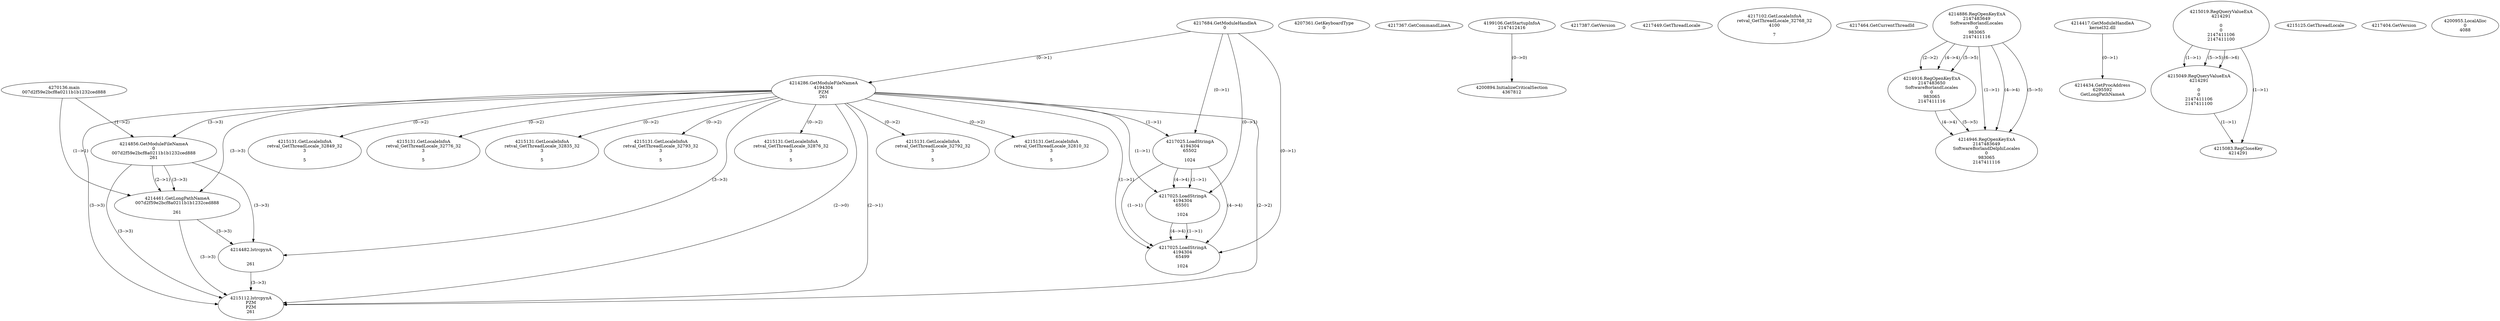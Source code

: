 // Global SCDG with merge call
digraph {
	0 [label="4270136.main
007d2f59e2bcf8a0211b1b1232ced888"]
	1 [label="4217684.GetModuleHandleA
0"]
	2 [label="4207361.GetKeyboardType
0"]
	3 [label="4217367.GetCommandLineA
"]
	4 [label="4199106.GetStartupInfoA
2147412416"]
	5 [label="4217387.GetVersion
"]
	6 [label="4217449.GetThreadLocale
"]
	7 [label="4217102.GetLocaleInfoA
retval_GetThreadLocale_32768_32
4100

7"]
	8 [label="4217464.GetCurrentThreadId
"]
	9 [label="4214286.GetModuleFileNameA
4194304
PZM
261"]
	1 -> 9 [label="(0-->1)"]
	10 [label="4214856.GetModuleFileNameA
0
007d2f59e2bcf8a0211b1b1232ced888
261"]
	0 -> 10 [label="(1-->2)"]
	9 -> 10 [label="(3-->3)"]
	11 [label="4214886.RegOpenKeyExA
2147483649
Software\Borland\Locales
0
983065
2147411116"]
	12 [label="4214916.RegOpenKeyExA
2147483650
Software\Borland\Locales
0
983065
2147411116"]
	11 -> 12 [label="(2-->2)"]
	11 -> 12 [label="(4-->4)"]
	11 -> 12 [label="(5-->5)"]
	13 [label="4214417.GetModuleHandleA
kernel32.dll"]
	14 [label="4214434.GetProcAddress
6295592
GetLongPathNameA"]
	13 -> 14 [label="(0-->1)"]
	15 [label="4214461.GetLongPathNameA
007d2f59e2bcf8a0211b1b1232ced888

261"]
	0 -> 15 [label="(1-->1)"]
	10 -> 15 [label="(2-->1)"]
	9 -> 15 [label="(3-->3)"]
	10 -> 15 [label="(3-->3)"]
	16 [label="4214482.lstrcpynA


261"]
	9 -> 16 [label="(3-->3)"]
	10 -> 16 [label="(3-->3)"]
	15 -> 16 [label="(3-->3)"]
	17 [label="4215019.RegQueryValueExA
4214291

0
0
2147411106
2147411100"]
	18 [label="4215049.RegQueryValueExA
4214291

0
0
2147411106
2147411100"]
	17 -> 18 [label="(1-->1)"]
	17 -> 18 [label="(5-->5)"]
	17 -> 18 [label="(6-->6)"]
	19 [label="4215083.RegCloseKey
4214291"]
	17 -> 19 [label="(1-->1)"]
	18 -> 19 [label="(1-->1)"]
	20 [label="4215112.lstrcpynA
PZM
PZM
261"]
	9 -> 20 [label="(2-->1)"]
	9 -> 20 [label="(2-->2)"]
	9 -> 20 [label="(3-->3)"]
	10 -> 20 [label="(3-->3)"]
	15 -> 20 [label="(3-->3)"]
	16 -> 20 [label="(3-->3)"]
	9 -> 20 [label="(2-->0)"]
	21 [label="4215125.GetThreadLocale
"]
	22 [label="4215131.GetLocaleInfoA
retval_GetThreadLocale_32849_32
3

5"]
	9 -> 22 [label="(0-->2)"]
	23 [label="4217025.LoadStringA
4194304
65502

1024"]
	1 -> 23 [label="(0-->1)"]
	9 -> 23 [label="(1-->1)"]
	24 [label="4217404.GetVersion
"]
	25 [label="4214946.RegOpenKeyExA
2147483649
Software\Borland\Delphi\Locales
0
983065
2147411116"]
	11 -> 25 [label="(1-->1)"]
	11 -> 25 [label="(4-->4)"]
	12 -> 25 [label="(4-->4)"]
	11 -> 25 [label="(5-->5)"]
	12 -> 25 [label="(5-->5)"]
	26 [label="4215131.GetLocaleInfoA
retval_GetThreadLocale_32776_32
3

5"]
	9 -> 26 [label="(0-->2)"]
	27 [label="4215131.GetLocaleInfoA
retval_GetThreadLocale_32835_32
3

5"]
	9 -> 27 [label="(0-->2)"]
	28 [label="4215131.GetLocaleInfoA
retval_GetThreadLocale_32793_32
3

5"]
	9 -> 28 [label="(0-->2)"]
	29 [label="4217025.LoadStringA
4194304
65501

1024"]
	1 -> 29 [label="(0-->1)"]
	9 -> 29 [label="(1-->1)"]
	23 -> 29 [label="(1-->1)"]
	23 -> 29 [label="(4-->4)"]
	30 [label="4200894.InitializeCriticalSection
4367812"]
	4 -> 30 [label="(0-->0)"]
	31 [label="4200955.LocalAlloc
0
4088"]
	32 [label="4215131.GetLocaleInfoA
retval_GetThreadLocale_32876_32
3

5"]
	9 -> 32 [label="(0-->2)"]
	33 [label="4217025.LoadStringA
4194304
65499

1024"]
	1 -> 33 [label="(0-->1)"]
	9 -> 33 [label="(1-->1)"]
	23 -> 33 [label="(1-->1)"]
	29 -> 33 [label="(1-->1)"]
	23 -> 33 [label="(4-->4)"]
	29 -> 33 [label="(4-->4)"]
	34 [label="4215131.GetLocaleInfoA
retval_GetThreadLocale_32792_32
3

5"]
	9 -> 34 [label="(0-->2)"]
	35 [label="4215131.GetLocaleInfoA
retval_GetThreadLocale_32810_32
3

5"]
	9 -> 35 [label="(0-->2)"]
}
